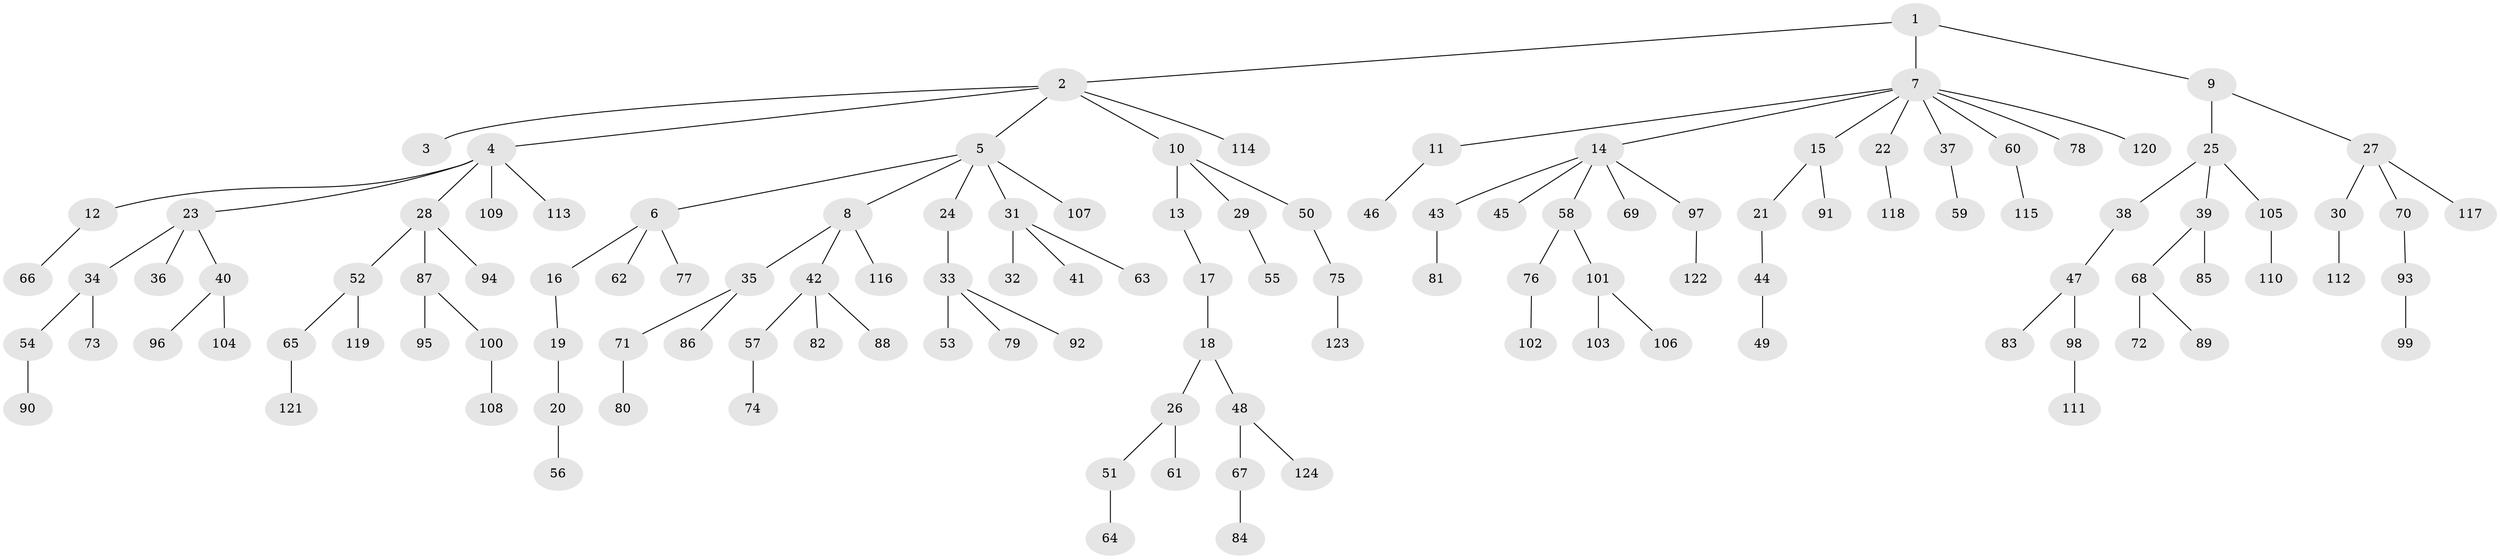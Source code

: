 // Generated by graph-tools (version 1.1) at 2025/36/03/09/25 02:36:41]
// undirected, 124 vertices, 123 edges
graph export_dot {
graph [start="1"]
  node [color=gray90,style=filled];
  1;
  2;
  3;
  4;
  5;
  6;
  7;
  8;
  9;
  10;
  11;
  12;
  13;
  14;
  15;
  16;
  17;
  18;
  19;
  20;
  21;
  22;
  23;
  24;
  25;
  26;
  27;
  28;
  29;
  30;
  31;
  32;
  33;
  34;
  35;
  36;
  37;
  38;
  39;
  40;
  41;
  42;
  43;
  44;
  45;
  46;
  47;
  48;
  49;
  50;
  51;
  52;
  53;
  54;
  55;
  56;
  57;
  58;
  59;
  60;
  61;
  62;
  63;
  64;
  65;
  66;
  67;
  68;
  69;
  70;
  71;
  72;
  73;
  74;
  75;
  76;
  77;
  78;
  79;
  80;
  81;
  82;
  83;
  84;
  85;
  86;
  87;
  88;
  89;
  90;
  91;
  92;
  93;
  94;
  95;
  96;
  97;
  98;
  99;
  100;
  101;
  102;
  103;
  104;
  105;
  106;
  107;
  108;
  109;
  110;
  111;
  112;
  113;
  114;
  115;
  116;
  117;
  118;
  119;
  120;
  121;
  122;
  123;
  124;
  1 -- 2;
  1 -- 7;
  1 -- 9;
  2 -- 3;
  2 -- 4;
  2 -- 5;
  2 -- 10;
  2 -- 114;
  4 -- 12;
  4 -- 23;
  4 -- 28;
  4 -- 109;
  4 -- 113;
  5 -- 6;
  5 -- 8;
  5 -- 24;
  5 -- 31;
  5 -- 107;
  6 -- 16;
  6 -- 62;
  6 -- 77;
  7 -- 11;
  7 -- 14;
  7 -- 15;
  7 -- 22;
  7 -- 37;
  7 -- 60;
  7 -- 78;
  7 -- 120;
  8 -- 35;
  8 -- 42;
  8 -- 116;
  9 -- 25;
  9 -- 27;
  10 -- 13;
  10 -- 29;
  10 -- 50;
  11 -- 46;
  12 -- 66;
  13 -- 17;
  14 -- 43;
  14 -- 45;
  14 -- 58;
  14 -- 69;
  14 -- 97;
  15 -- 21;
  15 -- 91;
  16 -- 19;
  17 -- 18;
  18 -- 26;
  18 -- 48;
  19 -- 20;
  20 -- 56;
  21 -- 44;
  22 -- 118;
  23 -- 34;
  23 -- 36;
  23 -- 40;
  24 -- 33;
  25 -- 38;
  25 -- 39;
  25 -- 105;
  26 -- 51;
  26 -- 61;
  27 -- 30;
  27 -- 70;
  27 -- 117;
  28 -- 52;
  28 -- 87;
  28 -- 94;
  29 -- 55;
  30 -- 112;
  31 -- 32;
  31 -- 41;
  31 -- 63;
  33 -- 53;
  33 -- 79;
  33 -- 92;
  34 -- 54;
  34 -- 73;
  35 -- 71;
  35 -- 86;
  37 -- 59;
  38 -- 47;
  39 -- 68;
  39 -- 85;
  40 -- 96;
  40 -- 104;
  42 -- 57;
  42 -- 82;
  42 -- 88;
  43 -- 81;
  44 -- 49;
  47 -- 83;
  47 -- 98;
  48 -- 67;
  48 -- 124;
  50 -- 75;
  51 -- 64;
  52 -- 65;
  52 -- 119;
  54 -- 90;
  57 -- 74;
  58 -- 76;
  58 -- 101;
  60 -- 115;
  65 -- 121;
  67 -- 84;
  68 -- 72;
  68 -- 89;
  70 -- 93;
  71 -- 80;
  75 -- 123;
  76 -- 102;
  87 -- 95;
  87 -- 100;
  93 -- 99;
  97 -- 122;
  98 -- 111;
  100 -- 108;
  101 -- 103;
  101 -- 106;
  105 -- 110;
}
